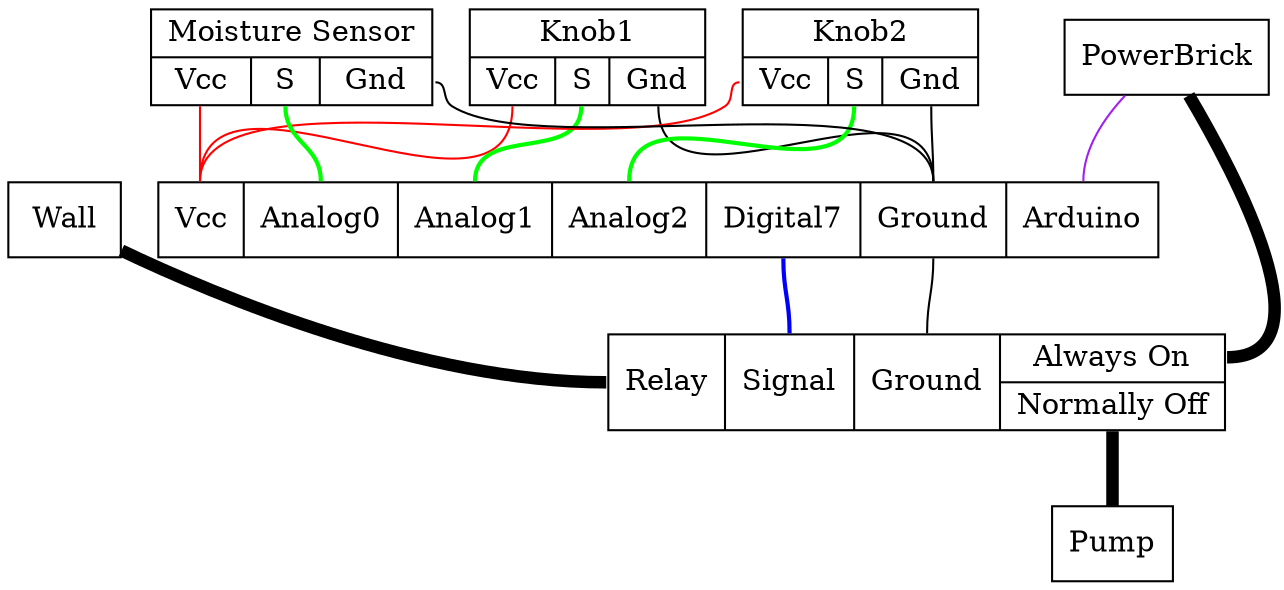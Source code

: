 graph Sprinklerino {
    node [shape=rect]

    Arduino [shape=record, label="<Vcc>Vcc|<A0>Analog0|<A1>Analog1|<A2>Analog2|<D7>Digital7|<GND>Ground|<Power>Arduino"]
    Relay [shape=record, label="<PowerIn>Relay|{{<Signal>Signal|<GND>Ground}}|{<AOn>Always On|<NOff>Normally Off}"]
    Knob1 [shape=record, label="{{Knob1}|{<Vcc>Vcc|<Signal>S|<GND>Gnd}}"]
    Knob2 [shape=record, label="{{Knob2}|{<Vcc>Vcc|<Signal>S|<GND>Gnd}}"]
    Sensor [shape=record, label="{{Moisture Sensor}|{<Vcc>Vcc|<Signal>S|<GND>Gnd}}"]

    Wall -- Relay:PowerIn [color="black",penwidth=6]
    PowerBrick -- Relay:AOn [color="black",penwidth=6]
    PowerBrick -- Arduino:Power [color="purple"]

    Knob1:Vcc -- Arduino:Vcc [color="red"]
    Knob1:GND -- Arduino:GND [color="black"]
    Knob1:Signal -- Arduino:A1 [color="green", penwidth=2]

    Knob2:Vcc -- Arduino:Vcc [color="red"]
    Knob2:GND -- Arduino:GND [color="black"]
    Knob2:Signal -- Arduino:A2 [color="green", penwidth=2]

    Sensor:Vcc -- Arduino:Vcc [color="red"]
    Sensor:GND -- Arduino:GND [color="black"]
    Sensor:Signal -- Arduino:A0 [color="green", penwidth=2]

    Arduino:GND -- Relay:GND [color="black"]
    Arduino:D7 -- Relay:Signal [color="blue", penwidth=2]
    
    Relay:NOff -- Pump  [color="black",penwidth=6]
}